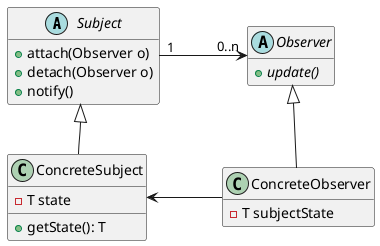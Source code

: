 @startuml

skinparam nodesep 75
skinparam ranksep 50
hide empty members

abstract class Subject {
  + attach(Observer o)
  + detach(Observer o)
  + notify()
}

abstract class Observer {
  + {abstract} update()
}

Subject "1" -> "0..n" Observer

class ConcreteSubject {
  - T state
  + getState(): T
}

Subject <|-- ConcreteSubject

class ConcreteObserver {
  - T subjectState
}

Observer <|-- ConcreteObserver
ConcreteSubject <- ConcreteObserver

@enduml
